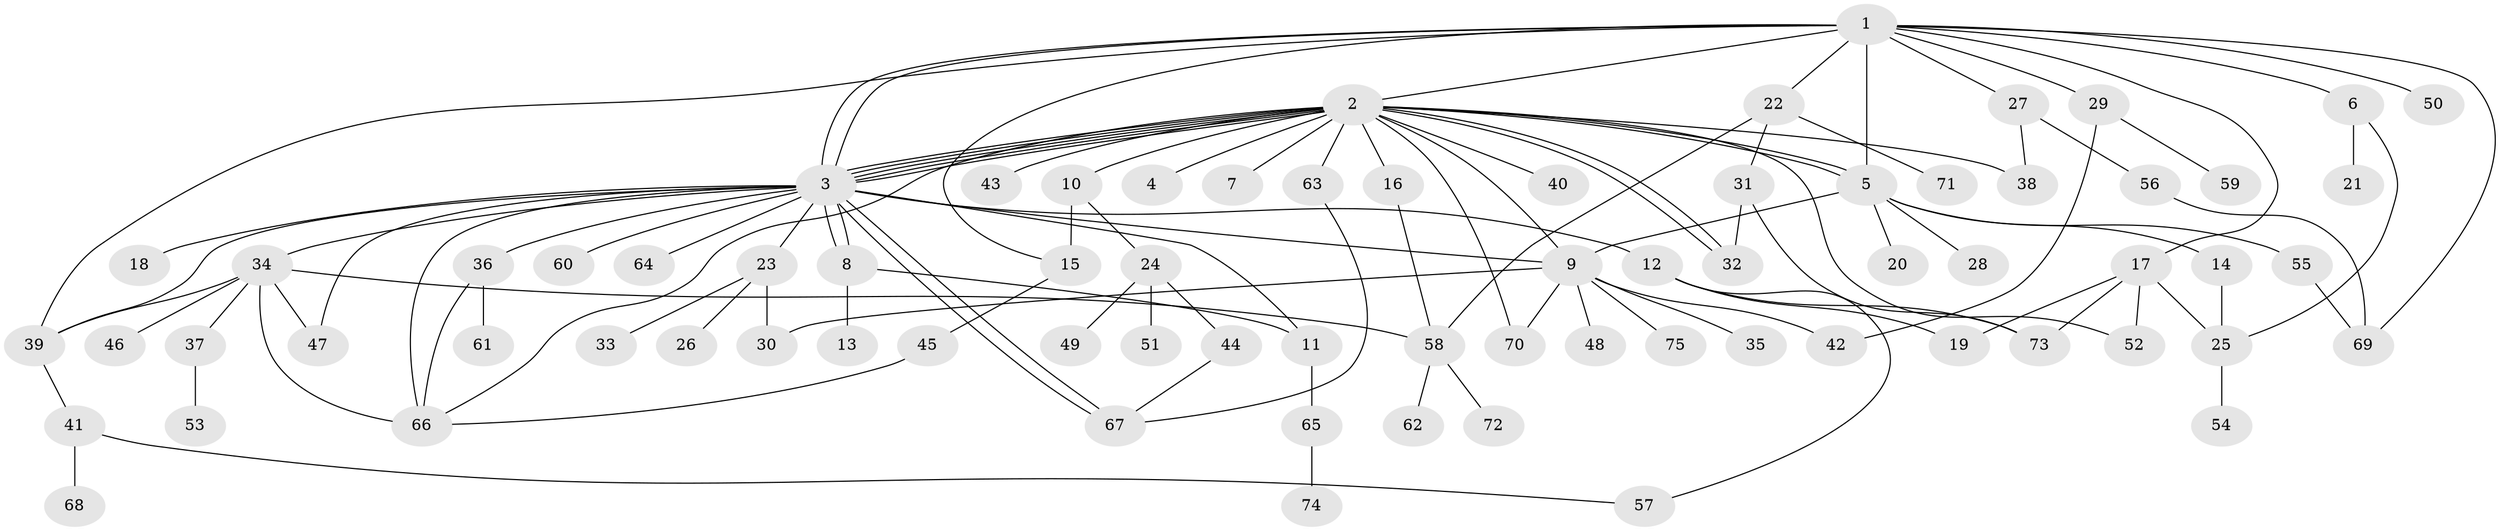 // Generated by graph-tools (version 1.1) at 2025/01/03/09/25 03:01:53]
// undirected, 75 vertices, 114 edges
graph export_dot {
graph [start="1"]
  node [color=gray90,style=filled];
  1;
  2;
  3;
  4;
  5;
  6;
  7;
  8;
  9;
  10;
  11;
  12;
  13;
  14;
  15;
  16;
  17;
  18;
  19;
  20;
  21;
  22;
  23;
  24;
  25;
  26;
  27;
  28;
  29;
  30;
  31;
  32;
  33;
  34;
  35;
  36;
  37;
  38;
  39;
  40;
  41;
  42;
  43;
  44;
  45;
  46;
  47;
  48;
  49;
  50;
  51;
  52;
  53;
  54;
  55;
  56;
  57;
  58;
  59;
  60;
  61;
  62;
  63;
  64;
  65;
  66;
  67;
  68;
  69;
  70;
  71;
  72;
  73;
  74;
  75;
  1 -- 2;
  1 -- 3;
  1 -- 3;
  1 -- 5;
  1 -- 6;
  1 -- 15;
  1 -- 17;
  1 -- 22;
  1 -- 27;
  1 -- 29;
  1 -- 39;
  1 -- 50;
  1 -- 69;
  2 -- 3;
  2 -- 3;
  2 -- 3;
  2 -- 3;
  2 -- 3;
  2 -- 4;
  2 -- 5;
  2 -- 5;
  2 -- 7;
  2 -- 9;
  2 -- 10;
  2 -- 16;
  2 -- 32;
  2 -- 32;
  2 -- 38;
  2 -- 40;
  2 -- 43;
  2 -- 52;
  2 -- 63;
  2 -- 66;
  2 -- 70;
  3 -- 8;
  3 -- 8;
  3 -- 9;
  3 -- 11;
  3 -- 12;
  3 -- 18;
  3 -- 23;
  3 -- 34;
  3 -- 36;
  3 -- 39;
  3 -- 47;
  3 -- 60;
  3 -- 64;
  3 -- 66;
  3 -- 67;
  3 -- 67;
  5 -- 9;
  5 -- 14;
  5 -- 20;
  5 -- 28;
  5 -- 55;
  6 -- 21;
  6 -- 25;
  8 -- 11;
  8 -- 13;
  9 -- 30;
  9 -- 35;
  9 -- 42;
  9 -- 48;
  9 -- 70;
  9 -- 75;
  10 -- 15;
  10 -- 24;
  11 -- 65;
  12 -- 19;
  12 -- 57;
  12 -- 73;
  14 -- 25;
  15 -- 45;
  16 -- 58;
  17 -- 19;
  17 -- 25;
  17 -- 52;
  17 -- 73;
  22 -- 31;
  22 -- 58;
  22 -- 71;
  23 -- 26;
  23 -- 30;
  23 -- 33;
  24 -- 44;
  24 -- 49;
  24 -- 51;
  25 -- 54;
  27 -- 38;
  27 -- 56;
  29 -- 42;
  29 -- 59;
  31 -- 32;
  31 -- 73;
  34 -- 37;
  34 -- 39;
  34 -- 46;
  34 -- 47;
  34 -- 58;
  34 -- 66;
  36 -- 61;
  36 -- 66;
  37 -- 53;
  39 -- 41;
  41 -- 57;
  41 -- 68;
  44 -- 67;
  45 -- 66;
  55 -- 69;
  56 -- 69;
  58 -- 62;
  58 -- 72;
  63 -- 67;
  65 -- 74;
}
